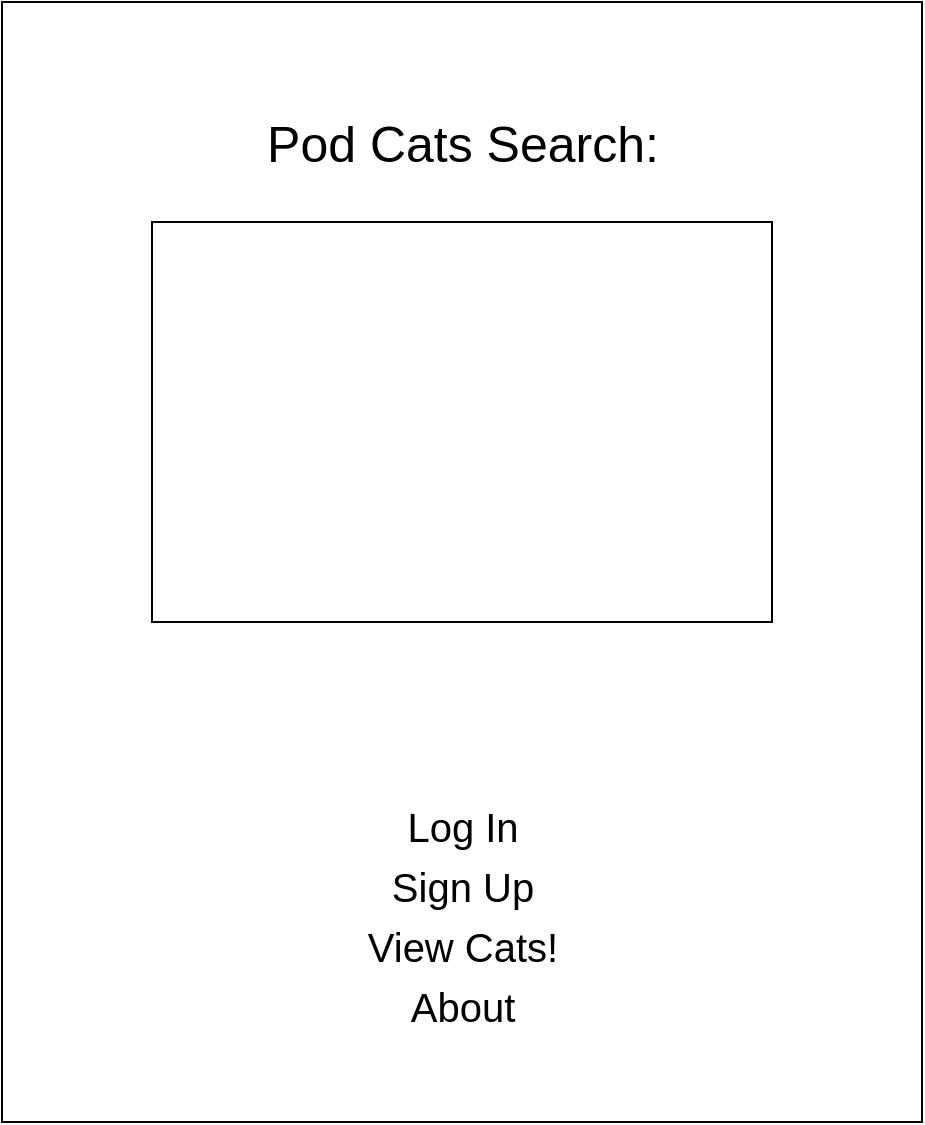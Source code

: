 <mxfile>
    <diagram id="9z8EjFcslA-_OnBxPhj1" name="Page-1">
        <mxGraphModel dx="1062" dy="618" grid="1" gridSize="10" guides="1" tooltips="1" connect="1" arrows="1" fold="1" page="1" pageScale="1" pageWidth="850" pageHeight="1100" math="0" shadow="0">
            <root>
                <mxCell id="0"/>
                <mxCell id="1" parent="0"/>
                <mxCell id="2" value="" style="whiteSpace=wrap;html=1;" parent="1" vertex="1">
                    <mxGeometry x="220" y="60" width="460" height="560" as="geometry"/>
                </mxCell>
                <mxCell id="3" value="&lt;font style=&quot;font-size: 25px&quot;&gt;Pod Cats Search:&lt;/font&gt;" style="text;html=1;resizable=0;autosize=1;align=center;verticalAlign=middle;points=[];fillColor=none;strokeColor=none;rounded=0;" parent="1" vertex="1">
                    <mxGeometry x="345" y="120" width="210" height="20" as="geometry"/>
                </mxCell>
                <mxCell id="4" value="&lt;font style=&quot;font-size: 20px&quot;&gt;Log In&lt;br&gt;Sign Up&lt;br&gt;View Cats!&lt;br&gt;About&lt;br&gt;&lt;/font&gt;" style="text;html=1;resizable=0;autosize=1;align=center;verticalAlign=middle;points=[];fillColor=none;strokeColor=none;rounded=0;fontSize=25;" parent="1" vertex="1">
                    <mxGeometry x="395" y="450" width="110" height="130" as="geometry"/>
                </mxCell>
                <mxCell id="5" value="" style="whiteSpace=wrap;html=1;fontSize=20;" parent="1" vertex="1">
                    <mxGeometry x="295" y="170" width="310" height="200" as="geometry"/>
                </mxCell>
            </root>
        </mxGraphModel>
    </diagram>
</mxfile>